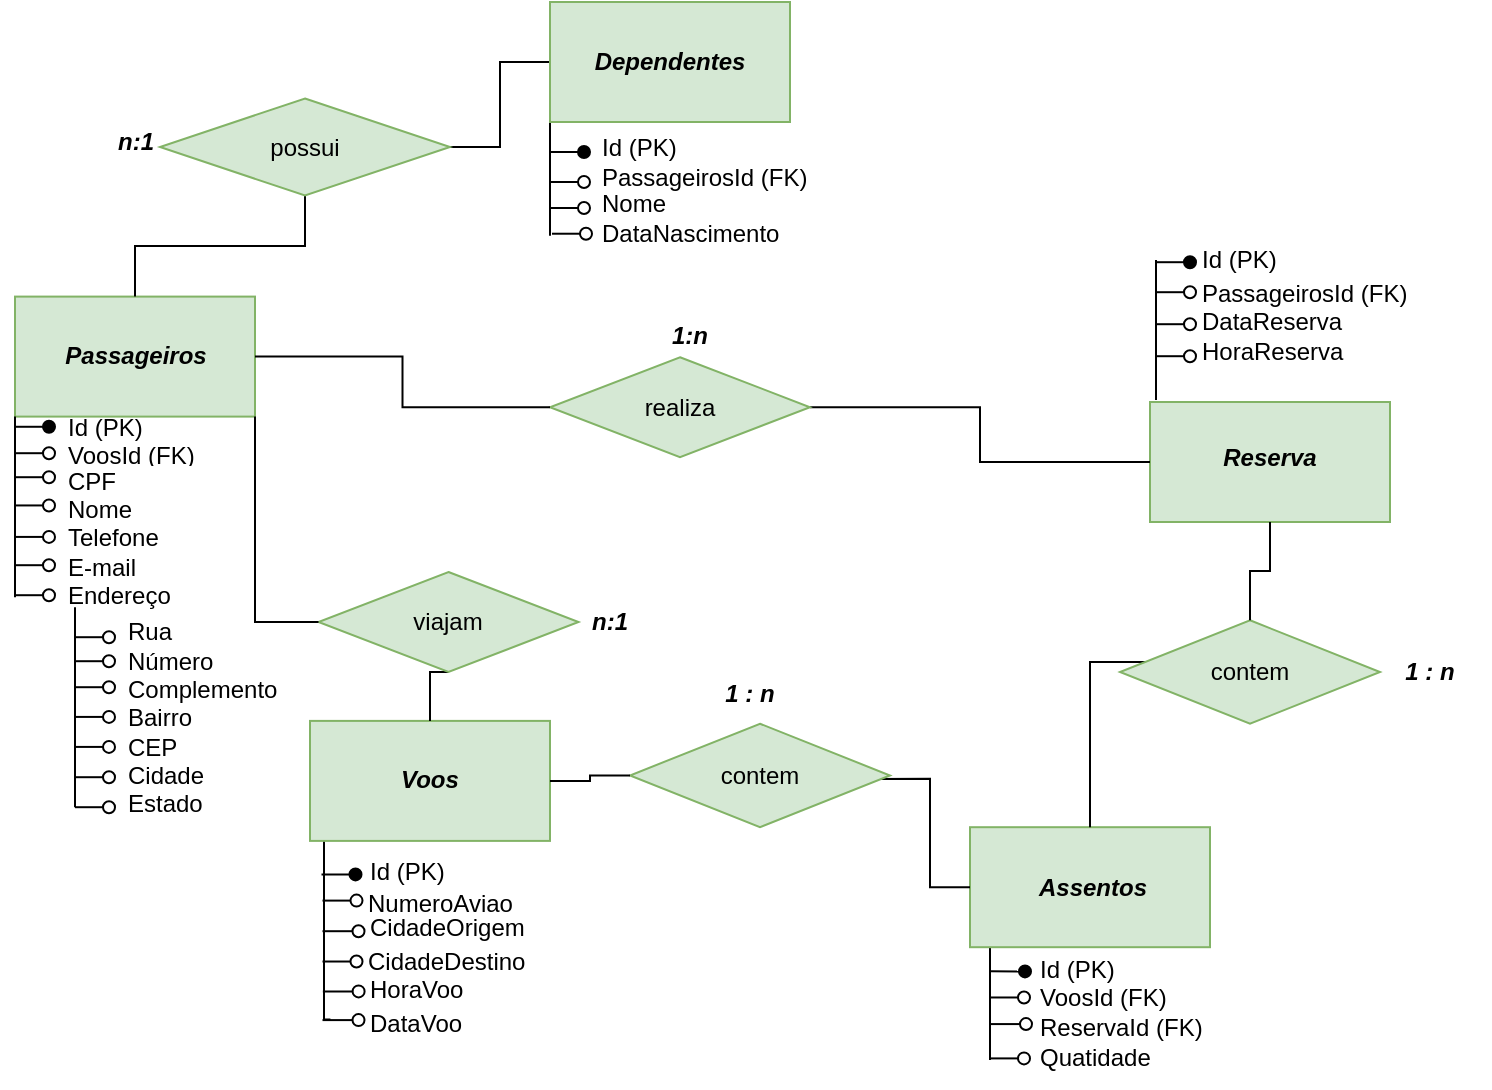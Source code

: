 <mxfile version="22.0.4" type="github">
  <diagram name="Página-1" id="Cqf51munrHZnHvp4PFzI">
    <mxGraphModel dx="1829" dy="1738" grid="1" gridSize="10" guides="1" tooltips="1" connect="1" arrows="1" fold="1" page="1" pageScale="1" pageWidth="827" pageHeight="1169" math="0" shadow="0">
      <root>
        <mxCell id="0" />
        <mxCell id="1" parent="0" />
        <mxCell id="sh22XDgF-5pTv1pMjAMO-226" value="" style="endArrow=none;html=1;rounded=0;" parent="1" edge="1">
          <mxGeometry width="50" height="50" relative="1" as="geometry">
            <mxPoint x="430" y="379" as="sourcePoint" />
            <mxPoint x="430" y="291.6" as="targetPoint" />
          </mxGeometry>
        </mxCell>
        <mxCell id="sh22XDgF-5pTv1pMjAMO-222" value="" style="endArrow=none;html=1;rounded=0;" parent="1" edge="1">
          <mxGeometry width="50" height="50" relative="1" as="geometry">
            <mxPoint x="210" y="-33.14" as="sourcePoint" />
            <mxPoint x="210" y="-98.14" as="targetPoint" />
          </mxGeometry>
        </mxCell>
        <mxCell id="sh22XDgF-5pTv1pMjAMO-145" style="rounded=0;orthogonalLoop=1;jettySize=auto;html=1;exitX=0.05;exitY=1.005;exitDx=0;exitDy=0;endArrow=none;endFill=0;endSize=0;exitPerimeter=0;startSize=0;edgeStyle=elbowEdgeStyle;targetPerimeterSpacing=0;" parent="1" edge="1">
          <mxGeometry relative="1" as="geometry">
            <mxPoint x="100.22" y="358.74" as="targetPoint" />
            <mxPoint x="93.54" y="248.45" as="sourcePoint" />
          </mxGeometry>
        </mxCell>
        <mxCell id="CcxYi8R_Z1sQMrHgGMPV-12" value="" style="rounded=0;whiteSpace=wrap;html=1;fillColor=#d5e8d4;strokeColor=#82b366;container=1;" parent="1" vertex="1">
          <mxGeometry x="90" y="209.45" width="120" height="60" as="geometry" />
        </mxCell>
        <mxCell id="CcxYi8R_Z1sQMrHgGMPV-11" value="" style="group;movable=1;resizable=1;rotatable=1;deletable=1;editable=1;locked=0;connectable=1;" parent="CcxYi8R_Z1sQMrHgGMPV-12" vertex="1" connectable="0">
          <mxGeometry width="120" height="60" as="geometry" />
        </mxCell>
        <mxCell id="CcxYi8R_Z1sQMrHgGMPV-13" value="&lt;i&gt;&lt;b&gt;Voos&lt;/b&gt;&lt;/i&gt;" style="text;html=1;strokeColor=none;fillColor=none;align=center;verticalAlign=middle;whiteSpace=wrap;rounded=0;" parent="CcxYi8R_Z1sQMrHgGMPV-11" vertex="1">
          <mxGeometry x="30" y="15" width="60" height="30" as="geometry" />
        </mxCell>
        <mxCell id="CcxYi8R_Z1sQMrHgGMPV-14" value="" style="rounded=0;whiteSpace=wrap;html=1;fillColor=#d5e8d4;strokeColor=#82b366;container=1;" parent="1" vertex="1">
          <mxGeometry x="-57.5" y="-2.7" width="120" height="60" as="geometry" />
        </mxCell>
        <mxCell id="CcxYi8R_Z1sQMrHgGMPV-15" value="" style="group;movable=1;resizable=1;rotatable=1;deletable=1;editable=1;locked=0;connectable=1;" parent="CcxYi8R_Z1sQMrHgGMPV-14" vertex="1" connectable="0">
          <mxGeometry width="120" height="60" as="geometry" />
        </mxCell>
        <mxCell id="CcxYi8R_Z1sQMrHgGMPV-16" value="&lt;b&gt;&lt;i&gt;Passageiros&lt;/i&gt;&lt;/b&gt;" style="text;html=1;strokeColor=none;fillColor=none;align=center;verticalAlign=middle;whiteSpace=wrap;rounded=0;" parent="CcxYi8R_Z1sQMrHgGMPV-15" vertex="1">
          <mxGeometry x="30" y="15" width="60" height="30" as="geometry" />
        </mxCell>
        <mxCell id="sh22XDgF-5pTv1pMjAMO-228" style="edgeStyle=orthogonalEdgeStyle;rounded=0;orthogonalLoop=1;jettySize=auto;html=1;exitX=0;exitY=0.5;exitDx=0;exitDy=0;entryX=1;entryY=0.5;entryDx=0;entryDy=0;endArrow=none;endFill=0;" parent="1" source="9pVgxzobtzJ93LIfjiAZ-4" target="sh22XDgF-5pTv1pMjAMO-70" edge="1">
          <mxGeometry relative="1" as="geometry">
            <mxPoint x="177.5" y="-35.738" as="targetPoint" />
          </mxGeometry>
        </mxCell>
        <mxCell id="9pVgxzobtzJ93LIfjiAZ-3" value="" style="rounded=0;whiteSpace=wrap;html=1;fillColor=#d5e8d4;strokeColor=#82b366;container=1;" parent="1" vertex="1">
          <mxGeometry x="210" y="-150.0" width="120" height="60" as="geometry" />
        </mxCell>
        <mxCell id="9pVgxzobtzJ93LIfjiAZ-4" value="" style="group;movable=1;resizable=1;rotatable=1;deletable=1;editable=1;locked=0;connectable=1;" parent="9pVgxzobtzJ93LIfjiAZ-3" vertex="1" connectable="0">
          <mxGeometry width="120" height="60" as="geometry" />
        </mxCell>
        <mxCell id="9pVgxzobtzJ93LIfjiAZ-5" value="&lt;i&gt;&lt;b&gt;Dependentes&lt;/b&gt;&lt;/i&gt;" style="text;html=1;strokeColor=none;fillColor=none;align=center;verticalAlign=middle;whiteSpace=wrap;rounded=0;" parent="9pVgxzobtzJ93LIfjiAZ-4" vertex="1">
          <mxGeometry x="30" y="15" width="60" height="30" as="geometry" />
        </mxCell>
        <mxCell id="9pVgxzobtzJ93LIfjiAZ-8" value="" style="rounded=0;whiteSpace=wrap;html=1;fillColor=#d5e8d4;strokeColor=#82b366;container=1;" parent="1" vertex="1">
          <mxGeometry x="420" y="262.6" width="120" height="60" as="geometry" />
        </mxCell>
        <mxCell id="9pVgxzobtzJ93LIfjiAZ-9" value="" style="group;movable=1;resizable=1;rotatable=1;deletable=1;editable=1;locked=0;connectable=1;" parent="9pVgxzobtzJ93LIfjiAZ-8" vertex="1" connectable="0">
          <mxGeometry width="120" height="60" as="geometry" />
        </mxCell>
        <mxCell id="9pVgxzobtzJ93LIfjiAZ-10" value="&lt;i&gt;&lt;b&gt;Assentos&lt;/b&gt;&lt;/i&gt;" style="text;html=1;strokeColor=none;fillColor=none;align=center;verticalAlign=middle;whiteSpace=wrap;rounded=0;" parent="9pVgxzobtzJ93LIfjiAZ-9" vertex="1">
          <mxGeometry x="30" y="15" width="63" height="30" as="geometry" />
        </mxCell>
        <mxCell id="9pVgxzobtzJ93LIfjiAZ-11" value="" style="rounded=0;whiteSpace=wrap;html=1;fillColor=#d5e8d4;strokeColor=#82b366;container=1;" parent="1" vertex="1">
          <mxGeometry x="510" y="50" width="120" height="60" as="geometry" />
        </mxCell>
        <mxCell id="9pVgxzobtzJ93LIfjiAZ-12" value="" style="group;movable=1;resizable=1;rotatable=1;deletable=1;editable=1;locked=0;connectable=1;" parent="9pVgxzobtzJ93LIfjiAZ-11" vertex="1" connectable="0">
          <mxGeometry width="120" height="60" as="geometry" />
        </mxCell>
        <mxCell id="9pVgxzobtzJ93LIfjiAZ-13" value="&lt;i&gt;&lt;b&gt;Reserva&lt;br&gt;&lt;/b&gt;&lt;/i&gt;" style="text;html=1;strokeColor=none;fillColor=none;align=center;verticalAlign=middle;whiteSpace=wrap;rounded=0;" parent="9pVgxzobtzJ93LIfjiAZ-12" vertex="1">
          <mxGeometry x="30" y="15" width="60" height="25" as="geometry" />
        </mxCell>
        <mxCell id="sh22XDgF-5pTv1pMjAMO-6" value="Id (PK)" style="text;strokeColor=none;fillColor=none;align=left;verticalAlign=middle;spacingLeft=4;spacingRight=4;overflow=hidden;points=[[0,0.5],[1,0.5]];portConstraint=eastwest;rotatable=0;whiteSpace=wrap;html=1;" parent="1" vertex="1">
          <mxGeometry x="114.25" y="270.45" width="80" height="30" as="geometry" />
        </mxCell>
        <mxCell id="sh22XDgF-5pTv1pMjAMO-7" value="&lt;br&gt;&lt;br&gt;NumeroAviao" style="text;strokeColor=none;fillColor=none;align=left;verticalAlign=middle;spacingLeft=4;spacingRight=4;overflow=hidden;points=[[0,0.5],[1,0.5]];portConstraint=eastwest;rotatable=0;whiteSpace=wrap;html=1;" parent="1" vertex="1">
          <mxGeometry x="113.12" y="262.6" width="137" height="44.29" as="geometry" />
        </mxCell>
        <mxCell id="sh22XDgF-5pTv1pMjAMO-12" style="edgeStyle=orthogonalEdgeStyle;rounded=0;orthogonalLoop=1;jettySize=auto;html=1;entryX=0.5;entryY=0;entryDx=0;entryDy=0;endArrow=none;endFill=0;exitX=0.5;exitY=1;exitDx=0;exitDy=0;" parent="1" source="sh22XDgF-5pTv1pMjAMO-8" target="9pVgxzobtzJ93LIfjiAZ-8" edge="1">
          <mxGeometry relative="1" as="geometry">
            <mxPoint x="500" y="215" as="sourcePoint" />
            <Array as="points">
              <mxPoint x="560" y="180" />
            </Array>
          </mxGeometry>
        </mxCell>
        <mxCell id="sh22XDgF-5pTv1pMjAMO-15" value="CidadeOrigem" style="text;strokeColor=none;fillColor=none;align=left;verticalAlign=middle;spacingLeft=4;spacingRight=4;overflow=hidden;points=[[0,0.5],[1,0.5]];portConstraint=eastwest;rotatable=0;whiteSpace=wrap;html=1;" parent="1" vertex="1">
          <mxGeometry x="114.25" y="290.74" width="90" height="45" as="geometry" />
        </mxCell>
        <mxCell id="sh22XDgF-5pTv1pMjAMO-16" value="CidadeDestino" style="text;strokeColor=none;fillColor=none;align=left;verticalAlign=middle;spacingLeft=4;spacingRight=4;overflow=hidden;points=[[0,0.5],[1,0.5]];portConstraint=eastwest;rotatable=0;whiteSpace=wrap;html=1;" parent="1" vertex="1">
          <mxGeometry x="113.12" y="314.74" width="90" height="30" as="geometry" />
        </mxCell>
        <mxCell id="sh22XDgF-5pTv1pMjAMO-17" value="Id (PK)&lt;br&gt;VoosId (FK)&lt;br&gt;ReservaId (FK)" style="text;strokeColor=none;fillColor=none;align=left;verticalAlign=middle;spacingLeft=4;spacingRight=4;overflow=hidden;points=[[0,0.5],[1,0.5]];portConstraint=eastwest;rotatable=0;whiteSpace=wrap;html=1;" parent="1" vertex="1">
          <mxGeometry x="449" y="322.6" width="120" height="50" as="geometry" />
        </mxCell>
        <mxCell id="sh22XDgF-5pTv1pMjAMO-18" value="Quatidade" style="text;strokeColor=none;fillColor=none;align=left;verticalAlign=middle;spacingLeft=4;spacingRight=4;overflow=hidden;points=[[0,0.5],[1,0.5]];portConstraint=eastwest;rotatable=0;whiteSpace=wrap;html=1;" parent="1" vertex="1">
          <mxGeometry x="449" y="362.6" width="90" height="30" as="geometry" />
        </mxCell>
        <mxCell id="sh22XDgF-5pTv1pMjAMO-25" style="edgeStyle=orthogonalEdgeStyle;rounded=0;orthogonalLoop=1;jettySize=auto;html=1;exitX=0.95;exitY=0.533;exitDx=0;exitDy=0;entryX=0;entryY=0.5;entryDx=0;entryDy=0;endArrow=none;endFill=0;exitPerimeter=0;" parent="1" source="sh22XDgF-5pTv1pMjAMO-22" target="9pVgxzobtzJ93LIfjiAZ-9" edge="1">
          <mxGeometry relative="1" as="geometry">
            <mxPoint x="440" y="320" as="sourcePoint" />
          </mxGeometry>
        </mxCell>
        <mxCell id="sh22XDgF-5pTv1pMjAMO-26" value="HoraVoo" style="text;strokeColor=none;fillColor=none;align=left;verticalAlign=middle;spacingLeft=4;spacingRight=4;overflow=hidden;points=[[0,0.5],[1,0.5]];portConstraint=eastwest;rotatable=0;whiteSpace=wrap;html=1;" parent="1" vertex="1">
          <mxGeometry x="114.25" y="329.15" width="90" height="30" as="geometry" />
        </mxCell>
        <mxCell id="sh22XDgF-5pTv1pMjAMO-27" value="DataVoo" style="text;strokeColor=none;fillColor=none;align=left;verticalAlign=middle;spacingLeft=4;spacingRight=4;overflow=hidden;points=[[0,0.5],[1,0.5]];portConstraint=eastwest;rotatable=0;whiteSpace=wrap;html=1;" parent="1" vertex="1">
          <mxGeometry x="114.25" y="345.74" width="90" height="30" as="geometry" />
        </mxCell>
        <mxCell id="sh22XDgF-5pTv1pMjAMO-38" value="Id (PK)&lt;br&gt;VoosId (FK)" style="text;strokeColor=none;fillColor=none;align=left;verticalAlign=middle;spacingLeft=4;spacingRight=4;overflow=hidden;points=[[0,0.5],[1,0.5]];portConstraint=eastwest;rotatable=0;whiteSpace=wrap;html=1;" parent="1" vertex="1">
          <mxGeometry x="-37.5" y="52.6" width="80" height="30" as="geometry" />
        </mxCell>
        <mxCell id="sh22XDgF-5pTv1pMjAMO-73" value="CPF&lt;br&gt;Nome Telefone&lt;br&gt;E-mail Endereço" style="text;strokeColor=none;fillColor=none;align=left;verticalAlign=middle;spacingLeft=4;spacingRight=4;overflow=hidden;points=[[0,0.5],[1,0.5]];portConstraint=eastwest;rotatable=0;whiteSpace=wrap;html=1;" parent="1" vertex="1">
          <mxGeometry x="-37.5" y="77.6" width="90" height="80" as="geometry" />
        </mxCell>
        <mxCell id="sh22XDgF-5pTv1pMjAMO-74" value="Rua&lt;br&gt;Número Complemento Bairro&lt;br&gt;CEP&lt;br&gt;Cidade&lt;br&gt;Estado" style="text;strokeColor=none;fillColor=none;align=left;verticalAlign=middle;spacingLeft=4;spacingRight=4;overflow=hidden;points=[[0,0.5],[1,0.5]];portConstraint=eastwest;rotatable=0;whiteSpace=wrap;html=1;" parent="1" vertex="1">
          <mxGeometry x="-7.5" y="152.6" width="90" height="110" as="geometry" />
        </mxCell>
        <mxCell id="sh22XDgF-5pTv1pMjAMO-75" value="Id (PK)" style="text;strokeColor=none;fillColor=none;align=left;verticalAlign=middle;spacingLeft=4;spacingRight=4;overflow=hidden;points=[[0,0.5],[1,0.5]];portConstraint=eastwest;rotatable=0;whiteSpace=wrap;html=1;" parent="1" vertex="1">
          <mxGeometry x="230" y="-90.0" width="80" height="25" as="geometry" />
        </mxCell>
        <mxCell id="sh22XDgF-5pTv1pMjAMO-76" value="Nome&lt;br&gt;DataNascimento" style="text;strokeColor=none;fillColor=none;align=left;verticalAlign=middle;spacingLeft=4;spacingRight=4;overflow=hidden;points=[[0,0.5],[1,0.5]];portConstraint=eastwest;rotatable=0;whiteSpace=wrap;html=1;" parent="1" vertex="1">
          <mxGeometry x="230" y="-61.73" width="110" height="40" as="geometry" />
        </mxCell>
        <mxCell id="sh22XDgF-5pTv1pMjAMO-81" value="Id (PK)" style="text;strokeColor=none;fillColor=none;align=left;verticalAlign=middle;spacingLeft=4;spacingRight=4;overflow=hidden;points=[[0,0.5],[1,0.5]];portConstraint=eastwest;rotatable=0;whiteSpace=wrap;html=1;" parent="1" vertex="1">
          <mxGeometry x="530" y="-36.23" width="80" height="30" as="geometry" />
        </mxCell>
        <mxCell id="sh22XDgF-5pTv1pMjAMO-82" value="PassageirosId (FK)&lt;br&gt;DataReserva&lt;br&gt;HoraReserva" style="text;strokeColor=none;fillColor=none;align=left;verticalAlign=middle;spacingLeft=4;spacingRight=4;overflow=hidden;points=[[0,0.5],[1,0.5]];portConstraint=eastwest;rotatable=0;whiteSpace=wrap;html=1;" parent="1" vertex="1">
          <mxGeometry x="530" y="-35" width="140" height="90" as="geometry" />
        </mxCell>
        <mxCell id="sh22XDgF-5pTv1pMjAMO-234" style="edgeStyle=orthogonalEdgeStyle;rounded=0;orthogonalLoop=1;jettySize=auto;html=1;exitX=0.5;exitY=1;exitDx=0;exitDy=0;entryX=0.5;entryY=0;entryDx=0;entryDy=0;endArrow=none;endFill=0;" parent="1" source="sh22XDgF-5pTv1pMjAMO-88" target="CcxYi8R_Z1sQMrHgGMPV-11" edge="1">
          <mxGeometry relative="1" as="geometry" />
        </mxCell>
        <mxCell id="sh22XDgF-5pTv1pMjAMO-88" value="viajam" style="rhombus;whiteSpace=wrap;html=1;fillColor=#d5e8d4;strokeColor=#82b366;container=1;" parent="1" vertex="1">
          <mxGeometry x="94.25" y="135" width="130" height="50" as="geometry" />
        </mxCell>
        <mxCell id="sh22XDgF-5pTv1pMjAMO-8" value="contem" style="rhombus;whiteSpace=wrap;html=1;fillColor=#d5e8d4;strokeColor=#82b366;container=0;" parent="1" vertex="1">
          <mxGeometry x="495" y="159.14" width="130" height="51.73" as="geometry" />
        </mxCell>
        <mxCell id="sh22XDgF-5pTv1pMjAMO-22" value="contem" style="rhombus;whiteSpace=wrap;html=1;fillColor=#d5e8d4;strokeColor=#82b366;container=0;" parent="1" vertex="1">
          <mxGeometry x="250" y="210.87" width="130" height="51.73" as="geometry" />
        </mxCell>
        <mxCell id="sh22XDgF-5pTv1pMjAMO-117" value="PassageirosId (FK)" style="text;strokeColor=none;fillColor=none;align=left;verticalAlign=middle;spacingLeft=4;spacingRight=4;overflow=hidden;points=[[0,0.5],[1,0.5]];portConstraint=eastwest;rotatable=0;whiteSpace=wrap;html=1;" parent="1" vertex="1">
          <mxGeometry x="230" y="-77" width="120" height="30" as="geometry" />
        </mxCell>
        <mxCell id="sh22XDgF-5pTv1pMjAMO-138" style="edgeStyle=orthogonalEdgeStyle;rounded=0;orthogonalLoop=1;jettySize=auto;html=1;exitX=0.798;exitY=0.985;exitDx=0;exitDy=0;entryX=0.796;entryY=-0.061;entryDx=0;entryDy=0;entryPerimeter=0;endArrow=oval;endFill=0;exitPerimeter=0;" parent="1" edge="1">
          <mxGeometry relative="1" as="geometry">
            <mxPoint x="96.25" y="314.6" as="sourcePoint" />
            <mxPoint x="114.25" y="314.6" as="targetPoint" />
          </mxGeometry>
        </mxCell>
        <mxCell id="sh22XDgF-5pTv1pMjAMO-139" style="edgeStyle=orthogonalEdgeStyle;rounded=0;orthogonalLoop=1;jettySize=auto;html=1;exitX=0.59;exitY=0.997;exitDx=0;exitDy=0;endArrow=oval;endFill=0;exitPerimeter=0;" parent="1" edge="1">
          <mxGeometry relative="1" as="geometry">
            <mxPoint x="96.25" y="329.76" as="sourcePoint" />
            <mxPoint x="113.25" y="329.76" as="targetPoint" />
          </mxGeometry>
        </mxCell>
        <mxCell id="sh22XDgF-5pTv1pMjAMO-141" style="edgeStyle=orthogonalEdgeStyle;rounded=0;orthogonalLoop=1;jettySize=auto;html=1;exitX=0.5;exitY=0;exitDx=0;exitDy=0;entryX=0.49;entryY=-0.018;entryDx=0;entryDy=0;entryPerimeter=0;endArrow=oval;endFill=0;" parent="1" edge="1">
          <mxGeometry relative="1" as="geometry">
            <mxPoint x="96.435" y="344.74" as="sourcePoint" />
            <mxPoint x="114.25" y="345.478" as="targetPoint" />
          </mxGeometry>
        </mxCell>
        <mxCell id="sh22XDgF-5pTv1pMjAMO-142" style="edgeStyle=orthogonalEdgeStyle;rounded=0;orthogonalLoop=1;jettySize=auto;html=1;exitX=0.195;exitY=1.013;exitDx=0;exitDy=0;entryX=0.195;entryY=-0.003;entryDx=0;entryDy=0;entryPerimeter=0;endArrow=oval;endFill=0;exitPerimeter=0;" parent="1" edge="1">
          <mxGeometry relative="1" as="geometry">
            <mxPoint x="96.25" y="359.05" as="sourcePoint" />
            <mxPoint x="114.25" y="359.05" as="targetPoint" />
          </mxGeometry>
        </mxCell>
        <mxCell id="sh22XDgF-5pTv1pMjAMO-143" style="edgeStyle=orthogonalEdgeStyle;rounded=0;orthogonalLoop=1;jettySize=auto;html=1;exitX=0.59;exitY=0.997;exitDx=0;exitDy=0;endArrow=oval;endFill=0;exitPerimeter=0;" parent="1" edge="1">
          <mxGeometry relative="1" as="geometry">
            <mxPoint x="96.25" y="299.3" as="sourcePoint" />
            <mxPoint x="113.25" y="299.3" as="targetPoint" />
          </mxGeometry>
        </mxCell>
        <mxCell id="sh22XDgF-5pTv1pMjAMO-144" style="edgeStyle=orthogonalEdgeStyle;rounded=0;orthogonalLoop=1;jettySize=auto;html=1;endArrow=oval;endFill=1;" parent="1" edge="1">
          <mxGeometry relative="1" as="geometry">
            <mxPoint x="95.75" y="286.24" as="sourcePoint" />
            <mxPoint x="112.75" y="286.19" as="targetPoint" />
          </mxGeometry>
        </mxCell>
        <mxCell id="sh22XDgF-5pTv1pMjAMO-149" style="edgeStyle=orthogonalEdgeStyle;rounded=0;orthogonalLoop=1;jettySize=auto;html=1;exitX=0.5;exitY=1;exitDx=0;exitDy=0;entryX=0.5;entryY=0;entryDx=0;entryDy=0;endArrow=none;endFill=0;" parent="1" source="9pVgxzobtzJ93LIfjiAZ-12" target="sh22XDgF-5pTv1pMjAMO-8" edge="1">
          <mxGeometry relative="1" as="geometry" />
        </mxCell>
        <mxCell id="sh22XDgF-5pTv1pMjAMO-174" style="edgeStyle=orthogonalEdgeStyle;rounded=0;orthogonalLoop=1;jettySize=auto;html=1;exitX=0.798;exitY=0.985;exitDx=0;exitDy=0;entryX=0.796;entryY=-0.061;entryDx=0;entryDy=0;entryPerimeter=0;endArrow=oval;endFill=0;exitPerimeter=0;" parent="1" edge="1">
          <mxGeometry relative="1" as="geometry">
            <mxPoint x="430" y="361.04" as="sourcePoint" />
            <mxPoint x="448" y="361.04" as="targetPoint" />
          </mxGeometry>
        </mxCell>
        <mxCell id="sh22XDgF-5pTv1pMjAMO-175" style="edgeStyle=orthogonalEdgeStyle;rounded=0;orthogonalLoop=1;jettySize=auto;html=1;exitX=0.59;exitY=0.997;exitDx=0;exitDy=0;endArrow=oval;endFill=0;exitPerimeter=0;" parent="1" edge="1">
          <mxGeometry relative="1" as="geometry">
            <mxPoint x="430" y="378.2" as="sourcePoint" />
            <mxPoint x="447" y="378.2" as="targetPoint" />
          </mxGeometry>
        </mxCell>
        <mxCell id="sh22XDgF-5pTv1pMjAMO-178" style="edgeStyle=orthogonalEdgeStyle;rounded=0;orthogonalLoop=1;jettySize=auto;html=1;exitX=0.59;exitY=0.997;exitDx=0;exitDy=0;endArrow=oval;endFill=0;exitPerimeter=0;" parent="1" edge="1">
          <mxGeometry relative="1" as="geometry">
            <mxPoint x="430" y="347.74" as="sourcePoint" />
            <mxPoint x="447" y="347.74" as="targetPoint" />
          </mxGeometry>
        </mxCell>
        <mxCell id="sh22XDgF-5pTv1pMjAMO-179" style="edgeStyle=orthogonalEdgeStyle;rounded=0;orthogonalLoop=1;jettySize=auto;html=1;endArrow=oval;endFill=1;" parent="1" edge="1">
          <mxGeometry relative="1" as="geometry">
            <mxPoint x="430.5" y="334.68" as="sourcePoint" />
            <mxPoint x="447.5" y="334.63" as="targetPoint" />
          </mxGeometry>
        </mxCell>
        <mxCell id="sh22XDgF-5pTv1pMjAMO-180" value="&lt;b&gt;&lt;i&gt;n:1&lt;/i&gt;&lt;/b&gt;" style="text;html=1;strokeColor=none;fillColor=none;align=center;verticalAlign=middle;whiteSpace=wrap;rounded=0;" parent="1" vertex="1">
          <mxGeometry x="210" y="145" width="60" height="30" as="geometry" />
        </mxCell>
        <mxCell id="sh22XDgF-5pTv1pMjAMO-184" value="&lt;i&gt;&lt;b&gt;1 : n&lt;/b&gt;&lt;/i&gt;" style="text;html=1;strokeColor=none;fillColor=none;align=center;verticalAlign=middle;whiteSpace=wrap;rounded=0;" parent="1" vertex="1">
          <mxGeometry x="280" y="180.87" width="60" height="30" as="geometry" />
        </mxCell>
        <mxCell id="sh22XDgF-5pTv1pMjAMO-188" value="&lt;b&gt;&lt;i&gt;1:n&lt;/i&gt;&lt;/b&gt;" style="text;html=1;strokeColor=none;fillColor=none;align=center;verticalAlign=middle;whiteSpace=wrap;rounded=0;" parent="1" vertex="1">
          <mxGeometry x="250" y="1.98" width="60" height="30" as="geometry" />
        </mxCell>
        <mxCell id="sh22XDgF-5pTv1pMjAMO-189" value="&lt;b&gt;&lt;i&gt;n:1&lt;/i&gt;&lt;/b&gt;" style="text;html=1;strokeColor=none;fillColor=none;align=center;verticalAlign=middle;whiteSpace=wrap;rounded=0;" parent="1" vertex="1">
          <mxGeometry x="-27.5" y="-95" width="60" height="30" as="geometry" />
        </mxCell>
        <mxCell id="sh22XDgF-5pTv1pMjAMO-191" value="&lt;i&gt;&lt;b&gt;1 : n&lt;/b&gt;&lt;/i&gt;" style="text;html=1;strokeColor=none;fillColor=none;align=center;verticalAlign=middle;whiteSpace=wrap;rounded=0;" parent="1" vertex="1">
          <mxGeometry x="620" y="170.01" width="60" height="30" as="geometry" />
        </mxCell>
        <mxCell id="sh22XDgF-5pTv1pMjAMO-227" style="edgeStyle=orthogonalEdgeStyle;rounded=0;orthogonalLoop=1;jettySize=auto;html=1;exitX=0.5;exitY=1;exitDx=0;exitDy=0;endArrow=none;endFill=0;entryX=0.5;entryY=0;entryDx=0;entryDy=0;" parent="1" source="sh22XDgF-5pTv1pMjAMO-70" target="CcxYi8R_Z1sQMrHgGMPV-15" edge="1">
          <mxGeometry relative="1" as="geometry">
            <mxPoint x="3" y="-10" as="targetPoint" />
          </mxGeometry>
        </mxCell>
        <mxCell id="sh22XDgF-5pTv1pMjAMO-70" value="possui" style="rhombus;whiteSpace=wrap;html=1;fillColor=#d5e8d4;strokeColor=#82b366;container=0;" parent="1" vertex="1">
          <mxGeometry x="15" y="-101.762" width="145" height="48.529" as="geometry" />
        </mxCell>
        <mxCell id="sh22XDgF-5pTv1pMjAMO-231" style="edgeStyle=orthogonalEdgeStyle;rounded=0;orthogonalLoop=1;jettySize=auto;html=1;exitX=1;exitY=0.5;exitDx=0;exitDy=0;entryX=0;entryY=0.5;entryDx=0;entryDy=0;endArrow=none;endFill=0;" parent="1" source="sh22XDgF-5pTv1pMjAMO-79" target="9pVgxzobtzJ93LIfjiAZ-12" edge="1">
          <mxGeometry relative="1" as="geometry" />
        </mxCell>
        <mxCell id="sh22XDgF-5pTv1pMjAMO-79" value="realiza" style="rhombus;whiteSpace=wrap;html=1;fillColor=#d5e8d4;strokeColor=#82b366;container=0;" parent="1" vertex="1">
          <mxGeometry x="210" y="27.6" width="130" height="50" as="geometry" />
        </mxCell>
        <mxCell id="sh22XDgF-5pTv1pMjAMO-202" style="edgeStyle=orthogonalEdgeStyle;rounded=0;orthogonalLoop=1;jettySize=auto;html=1;exitX=0.59;exitY=0.997;exitDx=0;exitDy=0;endArrow=oval;endFill=0;exitPerimeter=0;" parent="1" edge="1">
          <mxGeometry relative="1" as="geometry">
            <mxPoint x="-57.5" y="87.6" as="sourcePoint" />
            <mxPoint x="-40.5" y="87.6" as="targetPoint" />
          </mxGeometry>
        </mxCell>
        <mxCell id="sh22XDgF-5pTv1pMjAMO-203" style="edgeStyle=orthogonalEdgeStyle;rounded=0;orthogonalLoop=1;jettySize=auto;html=1;exitX=0.59;exitY=0.997;exitDx=0;exitDy=0;endArrow=oval;endFill=0;exitPerimeter=0;" parent="1" edge="1">
          <mxGeometry relative="1" as="geometry">
            <mxPoint x="-57.5" y="101.72" as="sourcePoint" />
            <mxPoint x="-40.5" y="101.72" as="targetPoint" />
          </mxGeometry>
        </mxCell>
        <mxCell id="sh22XDgF-5pTv1pMjAMO-204" style="edgeStyle=orthogonalEdgeStyle;rounded=0;orthogonalLoop=1;jettySize=auto;html=1;exitX=0.59;exitY=0.997;exitDx=0;exitDy=0;endArrow=oval;endFill=0;exitPerimeter=0;" parent="1" edge="1">
          <mxGeometry relative="1" as="geometry">
            <mxPoint x="-57.5" y="117.46" as="sourcePoint" />
            <mxPoint x="-40.5" y="117.46" as="targetPoint" />
          </mxGeometry>
        </mxCell>
        <mxCell id="sh22XDgF-5pTv1pMjAMO-205" style="edgeStyle=orthogonalEdgeStyle;rounded=0;orthogonalLoop=1;jettySize=auto;html=1;exitX=0.59;exitY=0.997;exitDx=0;exitDy=0;endArrow=oval;endFill=0;exitPerimeter=0;" parent="1" edge="1">
          <mxGeometry relative="1" as="geometry">
            <mxPoint x="-57.5" y="131.6" as="sourcePoint" />
            <mxPoint x="-40.5" y="131.6" as="targetPoint" />
          </mxGeometry>
        </mxCell>
        <mxCell id="sh22XDgF-5pTv1pMjAMO-206" style="edgeStyle=orthogonalEdgeStyle;rounded=0;orthogonalLoop=1;jettySize=auto;html=1;exitX=0.59;exitY=0.997;exitDx=0;exitDy=0;endArrow=oval;endFill=0;exitPerimeter=0;" parent="1" edge="1">
          <mxGeometry relative="1" as="geometry">
            <mxPoint x="-57.5" y="146.6" as="sourcePoint" />
            <mxPoint x="-40.5" y="146.6" as="targetPoint" />
          </mxGeometry>
        </mxCell>
        <mxCell id="sh22XDgF-5pTv1pMjAMO-207" style="edgeStyle=orthogonalEdgeStyle;rounded=0;orthogonalLoop=1;jettySize=auto;html=1;exitX=0.59;exitY=0.997;exitDx=0;exitDy=0;endArrow=oval;endFill=0;exitPerimeter=0;" parent="1" edge="1">
          <mxGeometry relative="1" as="geometry">
            <mxPoint x="-27.5" y="167.6" as="sourcePoint" />
            <mxPoint x="-10.5" y="167.6" as="targetPoint" />
          </mxGeometry>
        </mxCell>
        <mxCell id="sh22XDgF-5pTv1pMjAMO-208" style="edgeStyle=orthogonalEdgeStyle;rounded=0;orthogonalLoop=1;jettySize=auto;html=1;exitX=0.59;exitY=0.997;exitDx=0;exitDy=0;endArrow=oval;endFill=0;exitPerimeter=0;" parent="1" edge="1">
          <mxGeometry relative="1" as="geometry">
            <mxPoint x="-27.5" y="179.6" as="sourcePoint" />
            <mxPoint x="-10.5" y="179.6" as="targetPoint" />
          </mxGeometry>
        </mxCell>
        <mxCell id="sh22XDgF-5pTv1pMjAMO-209" style="edgeStyle=orthogonalEdgeStyle;rounded=0;orthogonalLoop=1;jettySize=auto;html=1;exitX=0.59;exitY=0.997;exitDx=0;exitDy=0;endArrow=oval;endFill=0;exitPerimeter=0;" parent="1" edge="1">
          <mxGeometry relative="1" as="geometry">
            <mxPoint x="-27.5" y="192.6" as="sourcePoint" />
            <mxPoint x="-10.5" y="192.6" as="targetPoint" />
          </mxGeometry>
        </mxCell>
        <mxCell id="sh22XDgF-5pTv1pMjAMO-210" style="edgeStyle=orthogonalEdgeStyle;rounded=0;orthogonalLoop=1;jettySize=auto;html=1;exitX=0.59;exitY=0.997;exitDx=0;exitDy=0;endArrow=oval;endFill=0;exitPerimeter=0;" parent="1" edge="1">
          <mxGeometry relative="1" as="geometry">
            <mxPoint x="-27.5" y="207.46" as="sourcePoint" />
            <mxPoint x="-10.5" y="207.46" as="targetPoint" />
          </mxGeometry>
        </mxCell>
        <mxCell id="sh22XDgF-5pTv1pMjAMO-211" style="edgeStyle=orthogonalEdgeStyle;rounded=0;orthogonalLoop=1;jettySize=auto;html=1;exitX=0.59;exitY=0.997;exitDx=0;exitDy=0;endArrow=oval;endFill=0;exitPerimeter=0;" parent="1" edge="1">
          <mxGeometry relative="1" as="geometry">
            <mxPoint x="-27.5" y="222.46" as="sourcePoint" />
            <mxPoint x="-10.5" y="222.46" as="targetPoint" />
          </mxGeometry>
        </mxCell>
        <mxCell id="sh22XDgF-5pTv1pMjAMO-212" style="edgeStyle=orthogonalEdgeStyle;rounded=0;orthogonalLoop=1;jettySize=auto;html=1;exitX=0.59;exitY=0.997;exitDx=0;exitDy=0;endArrow=oval;endFill=0;exitPerimeter=0;" parent="1" edge="1">
          <mxGeometry relative="1" as="geometry">
            <mxPoint x="-27.5" y="237.6" as="sourcePoint" />
            <mxPoint x="-10.5" y="237.6" as="targetPoint" />
          </mxGeometry>
        </mxCell>
        <mxCell id="sh22XDgF-5pTv1pMjAMO-213" style="edgeStyle=orthogonalEdgeStyle;rounded=0;orthogonalLoop=1;jettySize=auto;html=1;exitX=0.59;exitY=0.997;exitDx=0;exitDy=0;endArrow=oval;endFill=0;exitPerimeter=0;" parent="1" edge="1">
          <mxGeometry relative="1" as="geometry">
            <mxPoint x="-27.5" y="252.6" as="sourcePoint" />
            <mxPoint x="-10.5" y="252.6" as="targetPoint" />
          </mxGeometry>
        </mxCell>
        <mxCell id="sh22XDgF-5pTv1pMjAMO-215" style="edgeStyle=orthogonalEdgeStyle;rounded=0;orthogonalLoop=1;jettySize=auto;html=1;exitX=0.59;exitY=0.997;exitDx=0;exitDy=0;endArrow=oval;endFill=1;exitPerimeter=0;" parent="1" edge="1">
          <mxGeometry relative="1" as="geometry">
            <mxPoint x="-57.5" y="62.39" as="sourcePoint" />
            <mxPoint x="-40.5" y="62.39" as="targetPoint" />
          </mxGeometry>
        </mxCell>
        <mxCell id="sh22XDgF-5pTv1pMjAMO-217" value="" style="endArrow=none;html=1;rounded=0;entryX=0;entryY=1;entryDx=0;entryDy=0;" parent="1" target="CcxYi8R_Z1sQMrHgGMPV-15" edge="1">
          <mxGeometry width="50" height="50" relative="1" as="geometry">
            <mxPoint x="-57.5" y="147.6" as="sourcePoint" />
            <mxPoint x="-37.5" y="97.6" as="targetPoint" />
          </mxGeometry>
        </mxCell>
        <mxCell id="sh22XDgF-5pTv1pMjAMO-218" value="" style="endArrow=none;html=1;rounded=0;" parent="1" edge="1">
          <mxGeometry width="50" height="50" relative="1" as="geometry">
            <mxPoint x="-27.5" y="252.6" as="sourcePoint" />
            <mxPoint x="-27.5" y="152.6" as="targetPoint" />
          </mxGeometry>
        </mxCell>
        <mxCell id="sh22XDgF-5pTv1pMjAMO-221" style="edgeStyle=orthogonalEdgeStyle;rounded=0;orthogonalLoop=1;jettySize=auto;html=1;exitX=0.59;exitY=0.997;exitDx=0;exitDy=0;endArrow=oval;endFill=1;exitPerimeter=0;" parent="1" edge="1">
          <mxGeometry relative="1" as="geometry">
            <mxPoint x="210" y="-75.0" as="sourcePoint" />
            <mxPoint x="227" y="-75.0" as="targetPoint" />
          </mxGeometry>
        </mxCell>
        <mxCell id="sh22XDgF-5pTv1pMjAMO-223" style="edgeStyle=orthogonalEdgeStyle;rounded=0;orthogonalLoop=1;jettySize=auto;html=1;exitX=0.59;exitY=0.997;exitDx=0;exitDy=0;endArrow=oval;endFill=0;exitPerimeter=0;" parent="1" edge="1">
          <mxGeometry relative="1" as="geometry">
            <mxPoint x="210" y="-60.0" as="sourcePoint" />
            <mxPoint x="227" y="-60.0" as="targetPoint" />
          </mxGeometry>
        </mxCell>
        <mxCell id="sh22XDgF-5pTv1pMjAMO-224" style="edgeStyle=orthogonalEdgeStyle;rounded=0;orthogonalLoop=1;jettySize=auto;html=1;exitX=0.59;exitY=0.997;exitDx=0;exitDy=0;endArrow=oval;endFill=0;exitPerimeter=0;" parent="1" edge="1">
          <mxGeometry relative="1" as="geometry">
            <mxPoint x="210" y="-47.0" as="sourcePoint" />
            <mxPoint x="227" y="-47.0" as="targetPoint" />
          </mxGeometry>
        </mxCell>
        <mxCell id="sh22XDgF-5pTv1pMjAMO-225" style="edgeStyle=orthogonalEdgeStyle;rounded=0;orthogonalLoop=1;jettySize=auto;html=1;exitX=0.59;exitY=0.997;exitDx=0;exitDy=0;endArrow=oval;endFill=0;exitPerimeter=0;" parent="1" edge="1">
          <mxGeometry relative="1" as="geometry">
            <mxPoint x="211" y="-34.14" as="sourcePoint" />
            <mxPoint x="228" y="-34.14" as="targetPoint" />
          </mxGeometry>
        </mxCell>
        <mxCell id="sh22XDgF-5pTv1pMjAMO-229" style="edgeStyle=orthogonalEdgeStyle;rounded=0;orthogonalLoop=1;jettySize=auto;html=1;exitX=1;exitY=0.5;exitDx=0;exitDy=0;entryX=0;entryY=0.5;entryDx=0;entryDy=0;endArrow=none;endFill=0;" parent="1" source="CcxYi8R_Z1sQMrHgGMPV-11" target="sh22XDgF-5pTv1pMjAMO-22" edge="1">
          <mxGeometry relative="1" as="geometry" />
        </mxCell>
        <mxCell id="sh22XDgF-5pTv1pMjAMO-230" style="edgeStyle=orthogonalEdgeStyle;rounded=0;orthogonalLoop=1;jettySize=auto;html=1;exitX=1;exitY=0.5;exitDx=0;exitDy=0;entryX=0;entryY=0.5;entryDx=0;entryDy=0;endArrow=none;endFill=0;" parent="1" source="CcxYi8R_Z1sQMrHgGMPV-15" target="sh22XDgF-5pTv1pMjAMO-79" edge="1">
          <mxGeometry relative="1" as="geometry" />
        </mxCell>
        <mxCell id="sh22XDgF-5pTv1pMjAMO-233" style="edgeStyle=orthogonalEdgeStyle;rounded=0;orthogonalLoop=1;jettySize=auto;html=1;exitX=1;exitY=1;exitDx=0;exitDy=0;entryX=0;entryY=0.5;entryDx=0;entryDy=0;endArrow=none;endFill=0;" parent="1" source="CcxYi8R_Z1sQMrHgGMPV-15" target="sh22XDgF-5pTv1pMjAMO-88" edge="1">
          <mxGeometry relative="1" as="geometry" />
        </mxCell>
        <mxCell id="sh22XDgF-5pTv1pMjAMO-235" style="edgeStyle=orthogonalEdgeStyle;rounded=0;orthogonalLoop=1;jettySize=auto;html=1;exitX=0.59;exitY=0.997;exitDx=0;exitDy=0;endArrow=oval;endFill=0;exitPerimeter=0;" parent="1" edge="1">
          <mxGeometry relative="1" as="geometry">
            <mxPoint x="-57.5" y="75.6" as="sourcePoint" />
            <mxPoint x="-40.5" y="75.6" as="targetPoint" />
          </mxGeometry>
        </mxCell>
        <mxCell id="sh22XDgF-5pTv1pMjAMO-236" style="edgeStyle=orthogonalEdgeStyle;rounded=0;orthogonalLoop=1;jettySize=auto;html=1;exitX=0.59;exitY=0.997;exitDx=0;exitDy=0;endArrow=oval;endFill=0;exitPerimeter=0;" parent="1" edge="1">
          <mxGeometry relative="1" as="geometry">
            <mxPoint x="513" y="27.1" as="sourcePoint" />
            <mxPoint x="530" y="27.1" as="targetPoint" />
          </mxGeometry>
        </mxCell>
        <mxCell id="sh22XDgF-5pTv1pMjAMO-237" style="edgeStyle=orthogonalEdgeStyle;rounded=0;orthogonalLoop=1;jettySize=auto;html=1;exitX=0.59;exitY=0.997;exitDx=0;exitDy=0;endArrow=oval;endFill=0;exitPerimeter=0;" parent="1" edge="1">
          <mxGeometry relative="1" as="geometry">
            <mxPoint x="513" y="-4.9" as="sourcePoint" />
            <mxPoint x="530" y="-4.9" as="targetPoint" />
          </mxGeometry>
        </mxCell>
        <mxCell id="sh22XDgF-5pTv1pMjAMO-238" style="edgeStyle=orthogonalEdgeStyle;rounded=0;orthogonalLoop=1;jettySize=auto;html=1;exitX=0.59;exitY=0.997;exitDx=0;exitDy=0;endArrow=oval;endFill=0;exitPerimeter=0;" parent="1" edge="1">
          <mxGeometry relative="1" as="geometry">
            <mxPoint x="513" y="11.1" as="sourcePoint" />
            <mxPoint x="530" y="11.1" as="targetPoint" />
          </mxGeometry>
        </mxCell>
        <mxCell id="sh22XDgF-5pTv1pMjAMO-239" style="edgeStyle=orthogonalEdgeStyle;rounded=0;orthogonalLoop=1;jettySize=auto;html=1;exitX=0.59;exitY=0.997;exitDx=0;exitDy=0;endArrow=oval;endFill=1;exitPerimeter=0;" parent="1" edge="1">
          <mxGeometry relative="1" as="geometry">
            <mxPoint x="513" y="-19.9" as="sourcePoint" />
            <mxPoint x="530" y="-19.9" as="targetPoint" />
          </mxGeometry>
        </mxCell>
        <mxCell id="sh22XDgF-5pTv1pMjAMO-240" value="" style="endArrow=none;html=1;rounded=0;" parent="1" edge="1">
          <mxGeometry width="50" height="50" relative="1" as="geometry">
            <mxPoint x="513" y="49" as="sourcePoint" />
            <mxPoint x="513" y="-21" as="targetPoint" />
          </mxGeometry>
        </mxCell>
      </root>
    </mxGraphModel>
  </diagram>
</mxfile>
